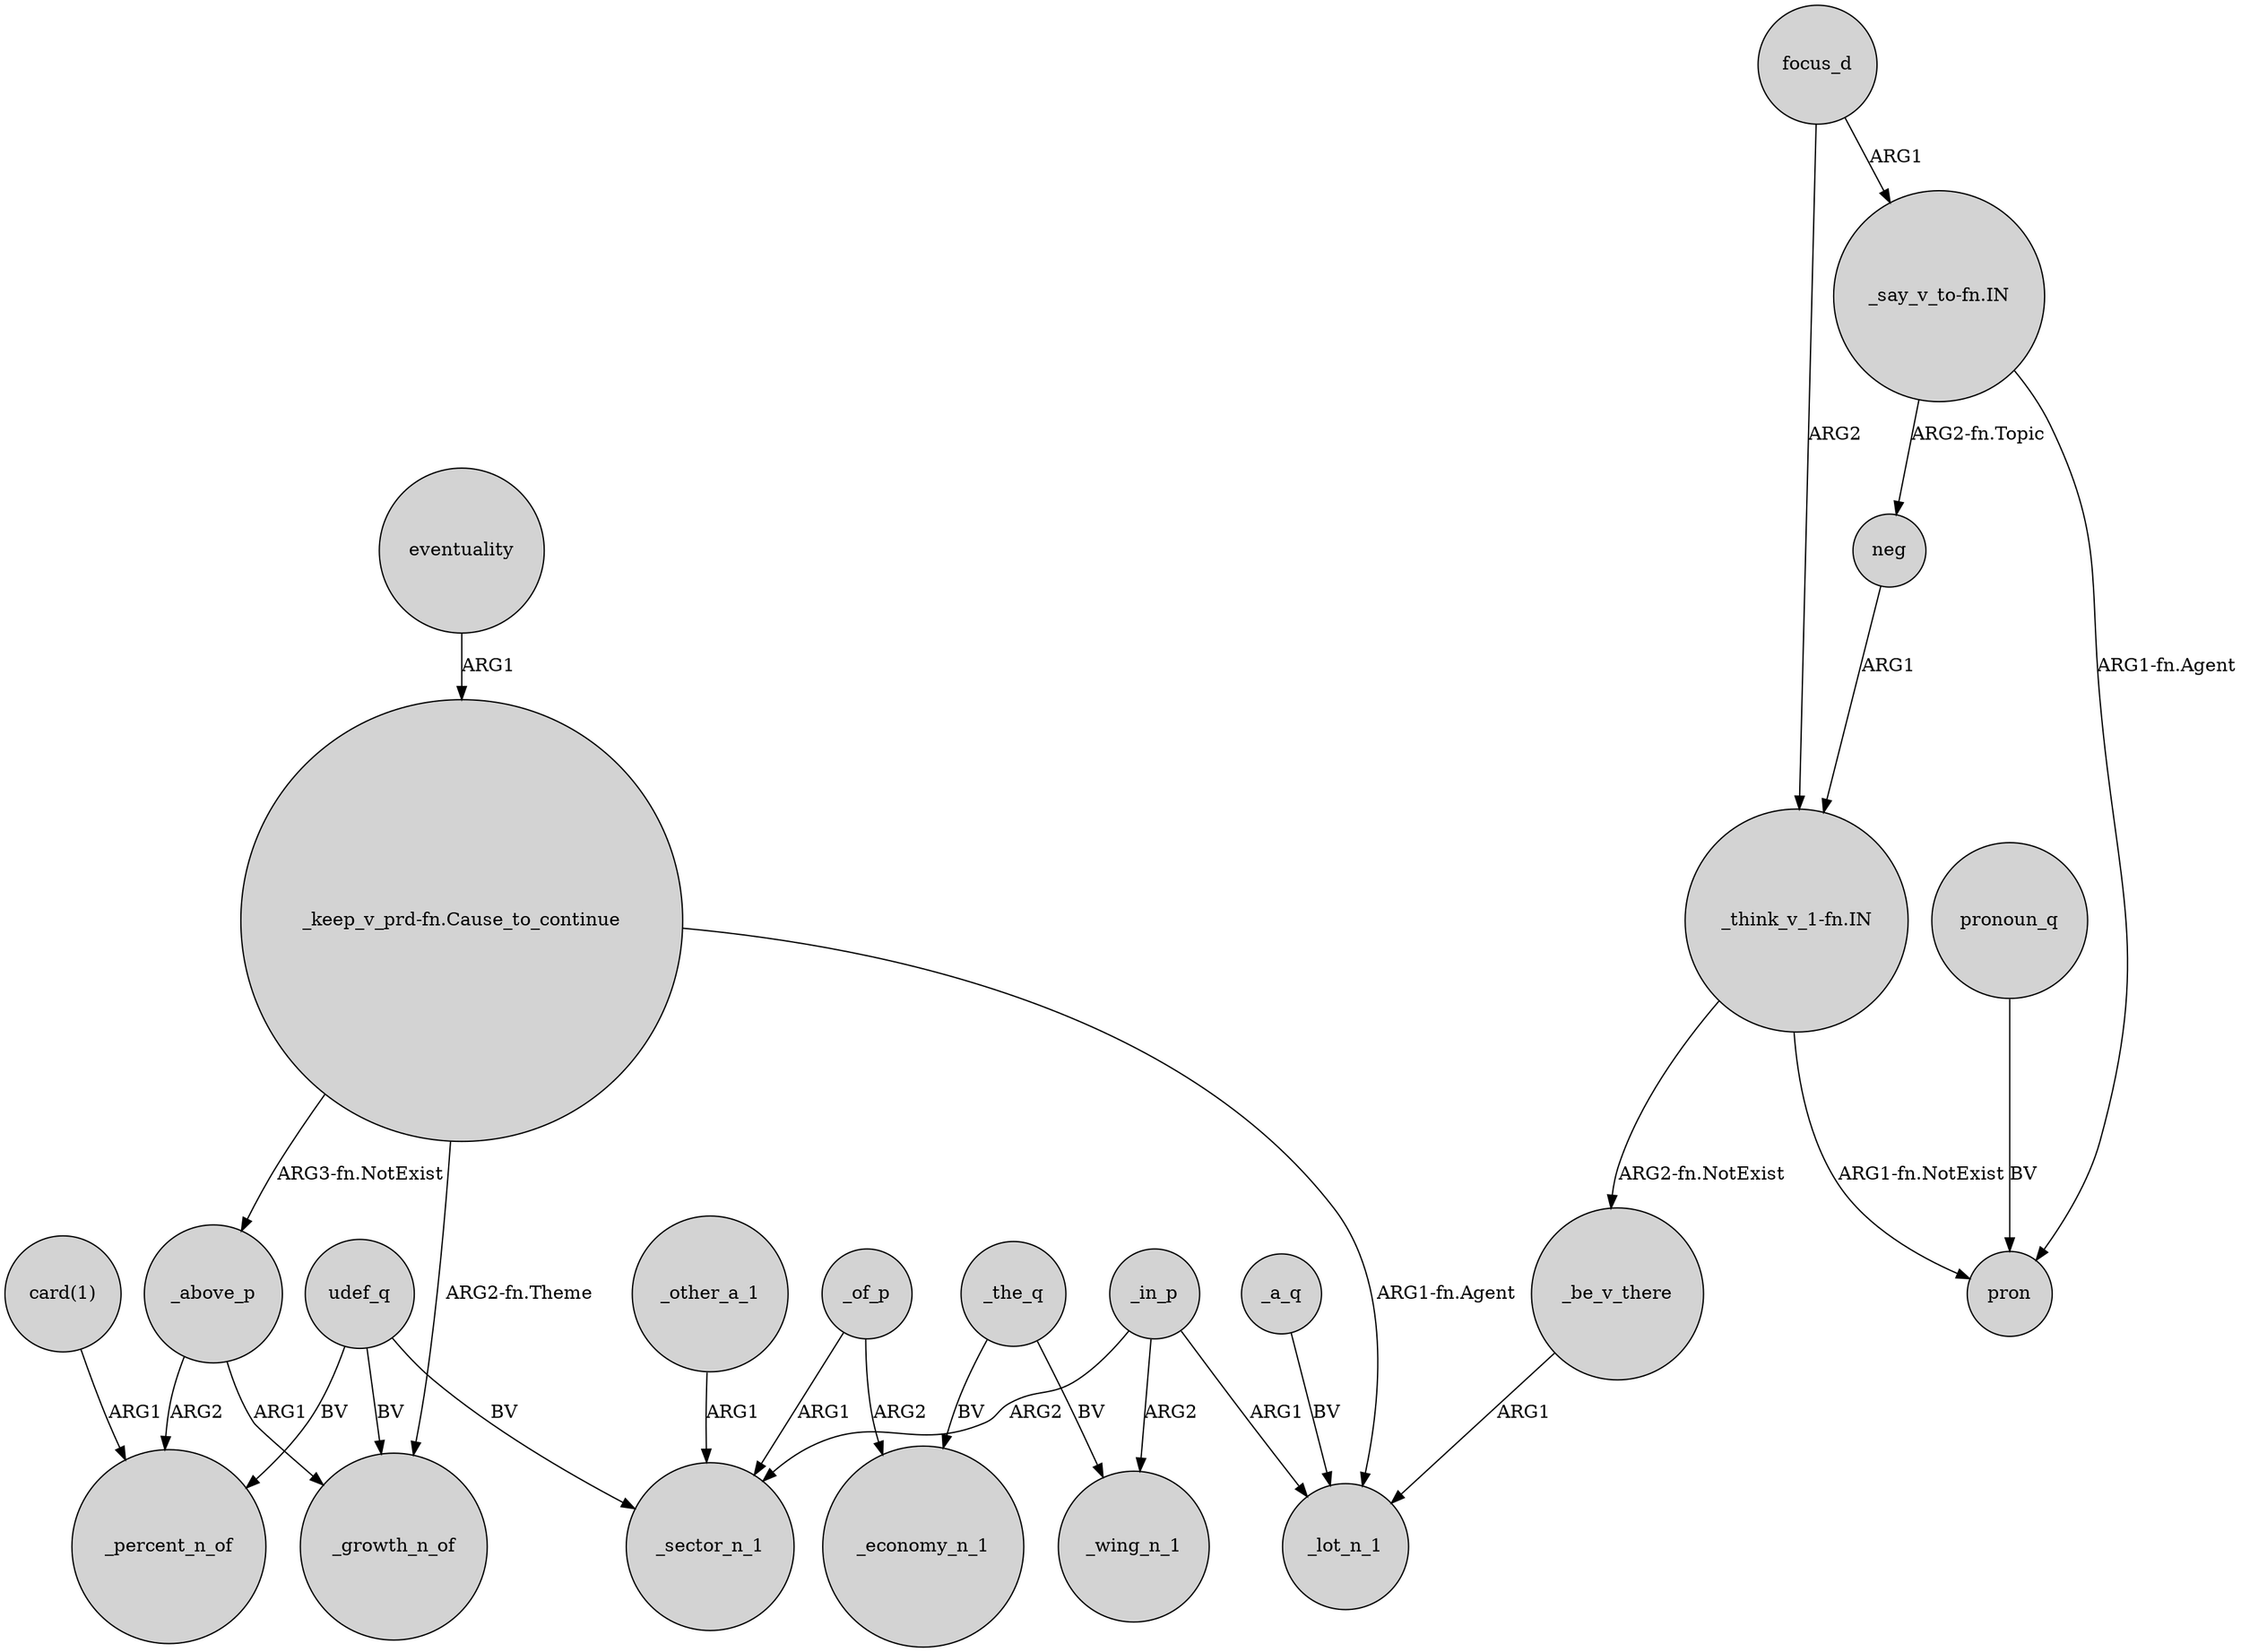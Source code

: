 digraph {
	node [shape=circle style=filled]
	_in_p -> _sector_n_1 [label=ARG2]
	"card(1)" -> _percent_n_of [label=ARG1]
	_above_p -> _percent_n_of [label=ARG2]
	_in_p -> _lot_n_1 [label=ARG1]
	focus_d -> "_think_v_1-fn.IN" [label=ARG2]
	_above_p -> _growth_n_of [label=ARG1]
	"_think_v_1-fn.IN" -> pron [label="ARG1-fn.NotExist"]
	"_think_v_1-fn.IN" -> _be_v_there [label="ARG2-fn.NotExist"]
	_the_q -> _economy_n_1 [label=BV]
	eventuality -> "_keep_v_prd-fn.Cause_to_continue" [label=ARG1]
	"_keep_v_prd-fn.Cause_to_continue" -> _growth_n_of [label="ARG2-fn.Theme"]
	udef_q -> _sector_n_1 [label=BV]
	_be_v_there -> _lot_n_1 [label=ARG1]
	"_keep_v_prd-fn.Cause_to_continue" -> _lot_n_1 [label="ARG1-fn.Agent"]
	_in_p -> _wing_n_1 [label=ARG2]
	pronoun_q -> pron [label=BV]
	_of_p -> _economy_n_1 [label=ARG2]
	_of_p -> _sector_n_1 [label=ARG1]
	neg -> "_think_v_1-fn.IN" [label=ARG1]
	"_say_v_to-fn.IN" -> pron [label="ARG1-fn.Agent"]
	"_keep_v_prd-fn.Cause_to_continue" -> _above_p [label="ARG3-fn.NotExist"]
	_a_q -> _lot_n_1 [label=BV]
	"_say_v_to-fn.IN" -> neg [label="ARG2-fn.Topic"]
	udef_q -> _percent_n_of [label=BV]
	udef_q -> _growth_n_of [label=BV]
	_the_q -> _wing_n_1 [label=BV]
	focus_d -> "_say_v_to-fn.IN" [label=ARG1]
	_other_a_1 -> _sector_n_1 [label=ARG1]
}
